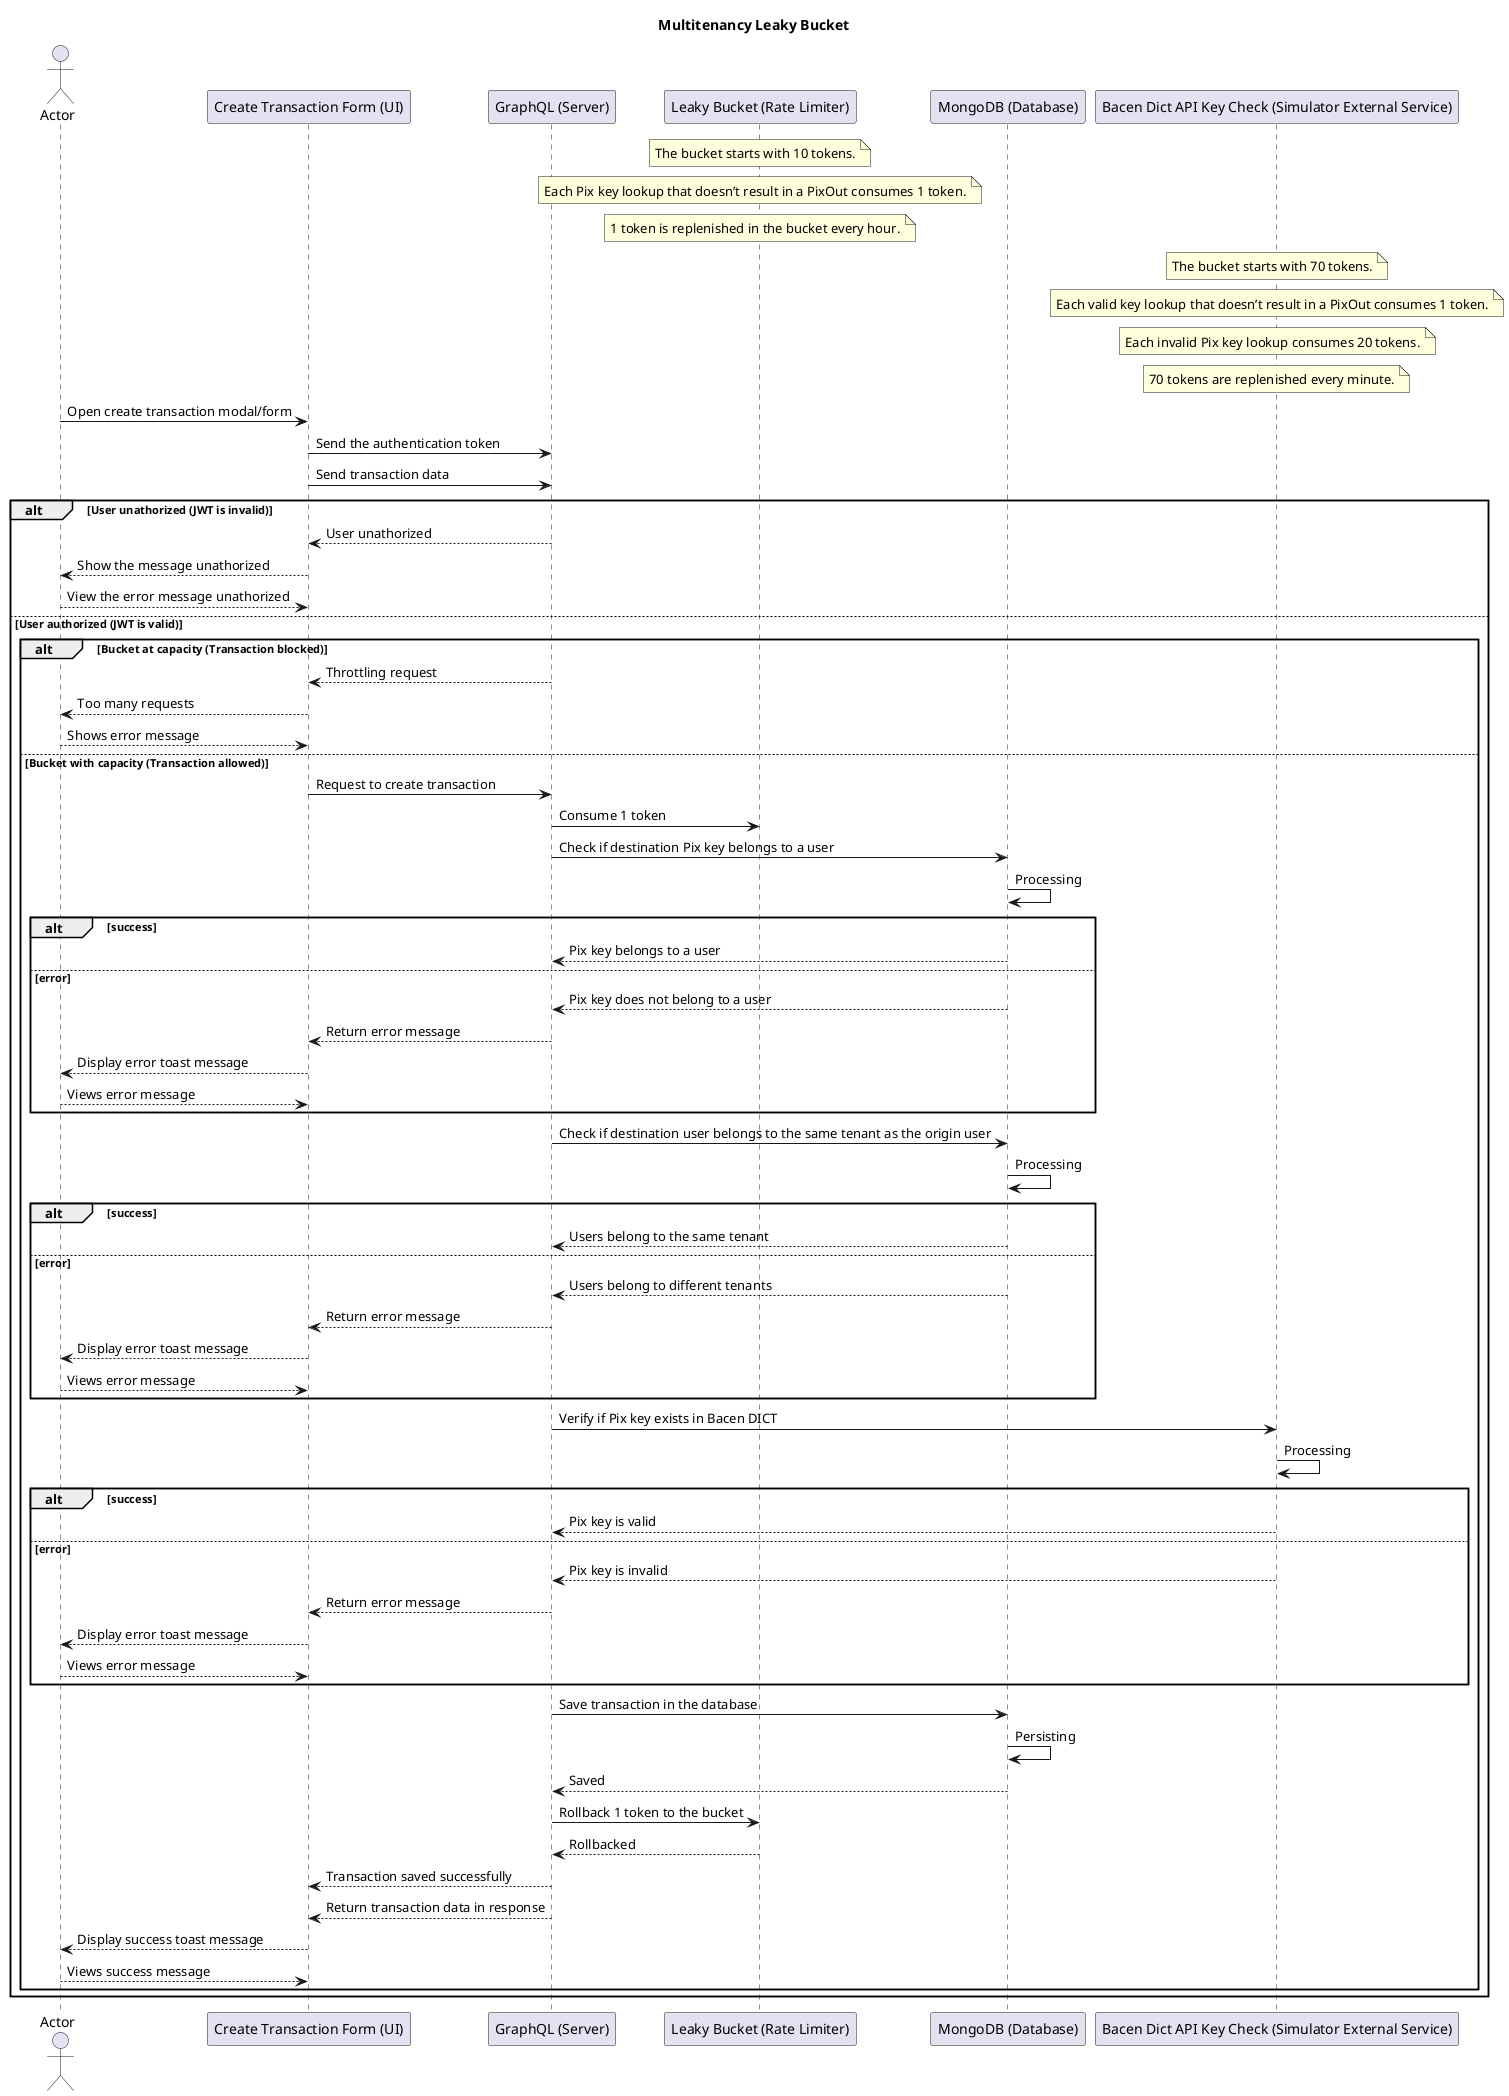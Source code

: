 @startuml LeakyBucket
actor "Actor"
title Multitenancy Leaky Bucket

participant "Create Transaction Form (UI)" as CreateTransactionForm
participant "GraphQL (Server)" as GraphQLServer
participant "Leaky Bucket (Rate Limiter)" as LeakyBucket
participant "MongoDB (Database)" as MongoDB
participant "Bacen Dict API Key Check (Simulator External Service)" as BacenDictAPIKeyCheck

note over LeakyBucket: The bucket starts with 10 tokens.
note over LeakyBucket: Each Pix key lookup that doesn’t result in a PixOut consumes 1 token.
note over LeakyBucket: 1 token is replenished in the bucket every hour.
note over BacenDictAPIKeyCheck: The bucket starts with 70 tokens.
note over BacenDictAPIKeyCheck: Each valid key lookup that doesn’t result in a PixOut consumes 1 token.
note over BacenDictAPIKeyCheck: Each invalid Pix key lookup consumes 20 tokens.
note over BacenDictAPIKeyCheck: 70 tokens are replenished every minute.

"Actor"-> CreateTransactionForm: Open create transaction modal/form
CreateTransactionForm -> GraphQLServer: Send the authentication token
CreateTransactionForm -> GraphQLServer: Send transaction data

alt User unathorized (JWT is invalid)
  CreateTransactionForm <-- GraphQLServer: User unathorized
  "Actor" <-- CreateTransactionForm: Show the message unathorized
  return View the error message unathorized
else User authorized (JWT is valid)
  alt Bucket at capacity (Transaction blocked)
    CreateTransactionForm <-- GraphQLServer: Throttling request
    "Actor" <-- CreateTransactionForm: Too many requests
    return Shows error message
  else Bucket with capacity (Transaction allowed)
    CreateTransactionForm -> GraphQLServer: Request to create transaction
    GraphQLServer -> LeakyBucket: Consume 1 token

    GraphQLServer -> MongoDB: Check if destination Pix key belongs to a user
    MongoDB -> MongoDB: Processing
    alt success
      GraphQLServer<-- MongoDB: Pix key belongs to a user
    else error
      GraphQLServer<-- MongoDB: Pix key does not belong to a user
      CreateTransactionForm<-- GraphQLServer: Return error message
      "Actor" <-- CreateTransactionForm: Display error toast message
      return Views error message
    end

    GraphQLServer-> MongoDB: Check if destination user belongs to the same tenant as the origin user
    MongoDB -> MongoDB: Processing
    alt success
      GraphQLServer <-- MongoDB: Users belong to the same tenant
    else error
      GraphQLServer<-- MongoDB: Users belong to different tenants
      CreateTransactionForm<-- GraphQLServer: Return error message
      "Actor" <-- CreateTransactionForm: Display error toast message
      return Views error message
    end

    GraphQLServer -> BacenDictAPIKeyCheck: Verify if Pix key exists in Bacen DICT
    BacenDictAPIKeyCheck-> BacenDictAPIKeyCheck: Processing
    alt success
      GraphQLServer<-- BacenDictAPIKeyCheck: Pix key is valid
    else error
      GraphQLServer<-- BacenDictAPIKeyCheck: Pix key is invalid
      CreateTransactionForm<-- GraphQLServer: Return error message
      "Actor" <-- CreateTransactionForm: Display error toast message
      return Views error message
    end

    GraphQLServer -> MongoDB: Save transaction in the database
    MongoDB -> MongoDB: Persisting
    GraphQLServer <-- MongoDB: Saved
    GraphQLServer -> LeakyBucket: Rollback 1 token to the bucket
    GraphQLServer <-- LeakyBucket: Rollbacked

    CreateTransactionForm <--GraphQLServer: Transaction saved successfully
    CreateTransactionForm <--GraphQLServer: Return transaction data in response
    "Actor" <--CreateTransactionForm: Display success toast message
    return Views success message
  end
end
@enduml